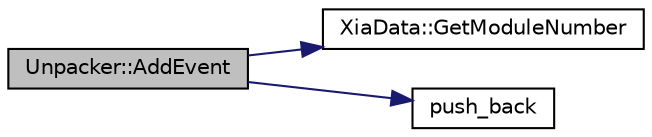 digraph "Unpacker::AddEvent"
{
  edge [fontname="Helvetica",fontsize="10",labelfontname="Helvetica",labelfontsize="10"];
  node [fontname="Helvetica",fontsize="10",shape=record];
  rankdir="LR";
  Node1 [label="Unpacker::AddEvent",height=0.2,width=0.4,color="black", fillcolor="grey75", style="filled", fontcolor="black"];
  Node1 -> Node2 [color="midnightblue",fontsize="10",style="solid",fontname="Helvetica"];
  Node2 [label="XiaData::GetModuleNumber",height=0.2,width=0.4,color="black", fillcolor="white", style="filled",URL="$d2/ddd/class_xia_data.html#afcf7210c72022a696a926259d1c5ff84"];
  Node1 -> Node3 [color="midnightblue",fontsize="10",style="solid",fontname="Helvetica"];
  Node3 [label="push_back",height=0.2,width=0.4,color="black", fillcolor="white", style="filled",URL="$dd/dd8/_ldf_reader_8cpp.html#affe674d41d3ffbacced98e5a917da4c3"];
}
